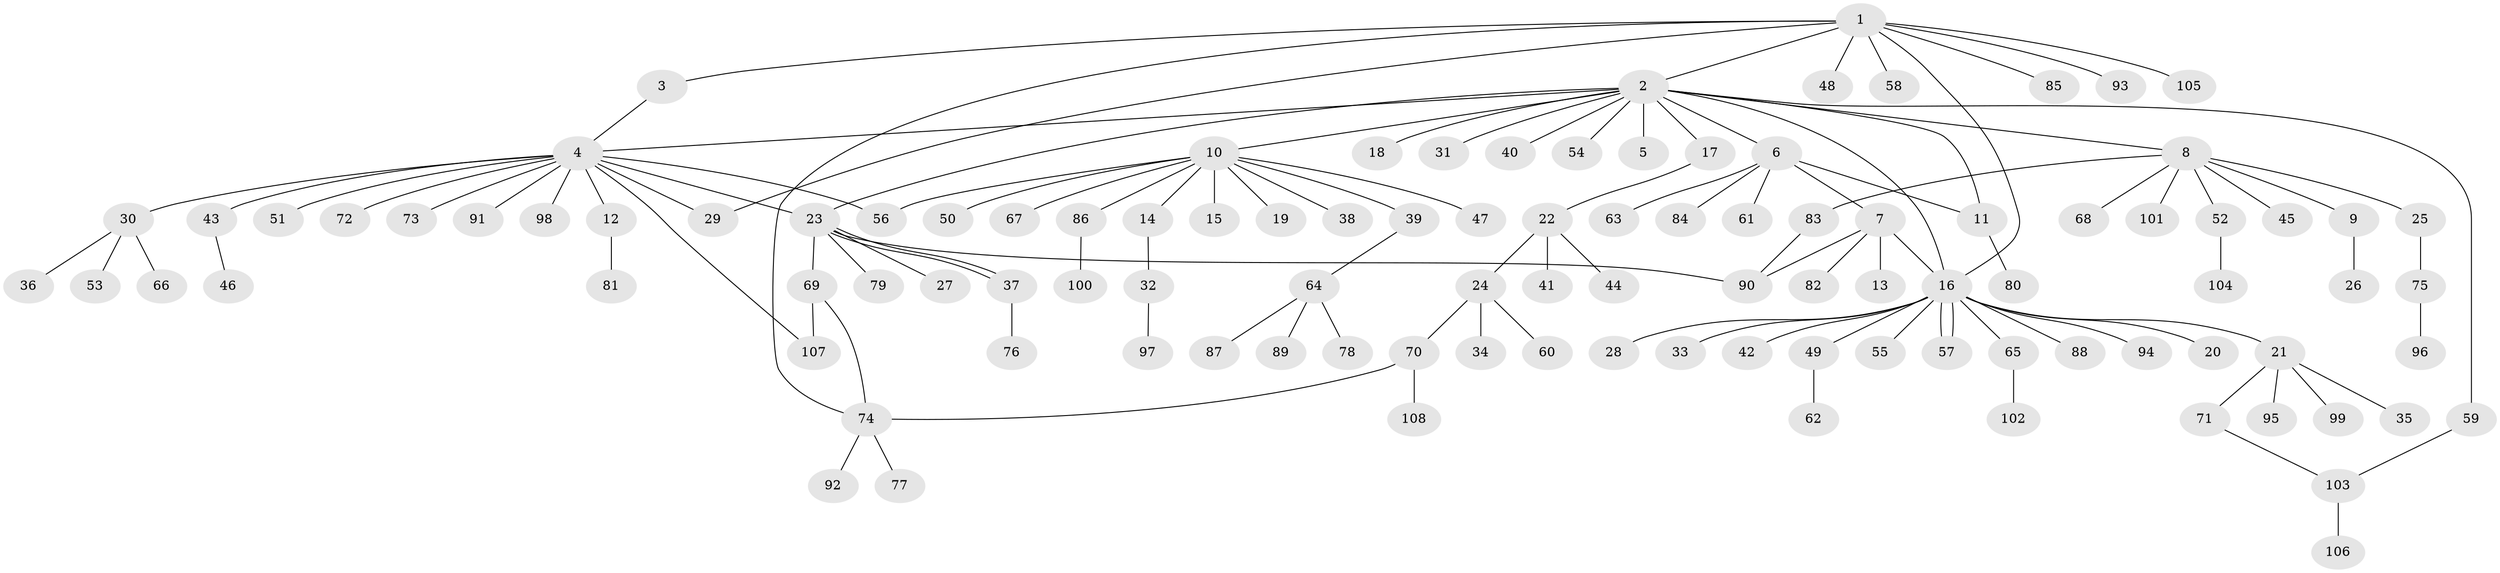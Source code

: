 // coarse degree distribution, {9: 0.012048192771084338, 15: 0.012048192771084338, 2: 0.0963855421686747, 14: 0.012048192771084338, 1: 0.6867469879518072, 4: 0.04819277108433735, 7: 0.024096385542168676, 10: 0.012048192771084338, 13: 0.012048192771084338, 6: 0.012048192771084338, 3: 0.07228915662650602}
// Generated by graph-tools (version 1.1) at 2025/51/02/27/25 19:51:57]
// undirected, 108 vertices, 122 edges
graph export_dot {
graph [start="1"]
  node [color=gray90,style=filled];
  1;
  2;
  3;
  4;
  5;
  6;
  7;
  8;
  9;
  10;
  11;
  12;
  13;
  14;
  15;
  16;
  17;
  18;
  19;
  20;
  21;
  22;
  23;
  24;
  25;
  26;
  27;
  28;
  29;
  30;
  31;
  32;
  33;
  34;
  35;
  36;
  37;
  38;
  39;
  40;
  41;
  42;
  43;
  44;
  45;
  46;
  47;
  48;
  49;
  50;
  51;
  52;
  53;
  54;
  55;
  56;
  57;
  58;
  59;
  60;
  61;
  62;
  63;
  64;
  65;
  66;
  67;
  68;
  69;
  70;
  71;
  72;
  73;
  74;
  75;
  76;
  77;
  78;
  79;
  80;
  81;
  82;
  83;
  84;
  85;
  86;
  87;
  88;
  89;
  90;
  91;
  92;
  93;
  94;
  95;
  96;
  97;
  98;
  99;
  100;
  101;
  102;
  103;
  104;
  105;
  106;
  107;
  108;
  1 -- 2;
  1 -- 3;
  1 -- 16;
  1 -- 29;
  1 -- 48;
  1 -- 58;
  1 -- 74;
  1 -- 85;
  1 -- 93;
  1 -- 105;
  2 -- 4;
  2 -- 5;
  2 -- 6;
  2 -- 8;
  2 -- 10;
  2 -- 11;
  2 -- 16;
  2 -- 17;
  2 -- 18;
  2 -- 23;
  2 -- 31;
  2 -- 40;
  2 -- 54;
  2 -- 59;
  3 -- 4;
  4 -- 12;
  4 -- 23;
  4 -- 29;
  4 -- 30;
  4 -- 43;
  4 -- 51;
  4 -- 56;
  4 -- 72;
  4 -- 73;
  4 -- 91;
  4 -- 98;
  4 -- 107;
  6 -- 7;
  6 -- 11;
  6 -- 61;
  6 -- 63;
  6 -- 84;
  7 -- 13;
  7 -- 16;
  7 -- 82;
  7 -- 90;
  8 -- 9;
  8 -- 25;
  8 -- 45;
  8 -- 52;
  8 -- 68;
  8 -- 83;
  8 -- 101;
  9 -- 26;
  10 -- 14;
  10 -- 15;
  10 -- 19;
  10 -- 38;
  10 -- 39;
  10 -- 47;
  10 -- 50;
  10 -- 56;
  10 -- 67;
  10 -- 86;
  11 -- 80;
  12 -- 81;
  14 -- 32;
  16 -- 20;
  16 -- 21;
  16 -- 28;
  16 -- 33;
  16 -- 42;
  16 -- 49;
  16 -- 55;
  16 -- 57;
  16 -- 57;
  16 -- 65;
  16 -- 88;
  16 -- 94;
  17 -- 22;
  21 -- 35;
  21 -- 71;
  21 -- 95;
  21 -- 99;
  22 -- 24;
  22 -- 41;
  22 -- 44;
  23 -- 27;
  23 -- 37;
  23 -- 37;
  23 -- 69;
  23 -- 79;
  23 -- 90;
  24 -- 34;
  24 -- 60;
  24 -- 70;
  25 -- 75;
  30 -- 36;
  30 -- 53;
  30 -- 66;
  32 -- 97;
  37 -- 76;
  39 -- 64;
  43 -- 46;
  49 -- 62;
  52 -- 104;
  59 -- 103;
  64 -- 78;
  64 -- 87;
  64 -- 89;
  65 -- 102;
  69 -- 74;
  69 -- 107;
  70 -- 74;
  70 -- 108;
  71 -- 103;
  74 -- 77;
  74 -- 92;
  75 -- 96;
  83 -- 90;
  86 -- 100;
  103 -- 106;
}
